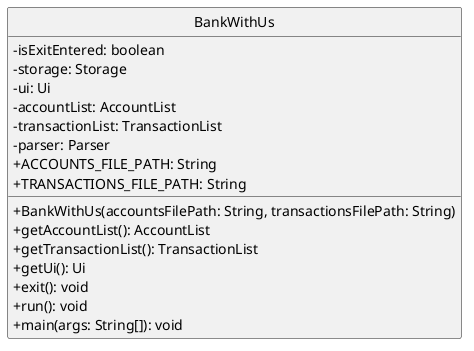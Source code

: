 @startuml
skinparam classAttributeIconSize 0
hide circle
class BankWithUs {
    -isExitEntered: boolean
    -storage: Storage
    -ui: Ui
    -accountList: AccountList
    -transactionList: TransactionList
    -parser: Parser
    +ACCOUNTS_FILE_PATH: String
    +TRANSACTIONS_FILE_PATH: String
    +BankWithUs(accountsFilePath: String, transactionsFilePath: String)
    +getAccountList(): AccountList
    +getTransactionList(): TransactionList
    +getUi(): Ui
    +exit(): void
    +run(): void
    +main(args: String[]): void
}
@enduml